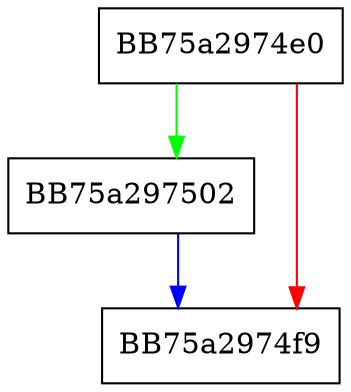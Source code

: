 digraph dbMallocRawFinish {
  node [shape="box"];
  graph [splines=ortho];
  BB75a2974e0 -> BB75a297502 [color="green"];
  BB75a2974e0 -> BB75a2974f9 [color="red"];
  BB75a297502 -> BB75a2974f9 [color="blue"];
}